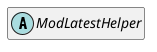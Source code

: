 @startuml
set namespaceSeparator \\
hide members
hide << alias >> circle

abstract class ModLatestHelper
@enduml
